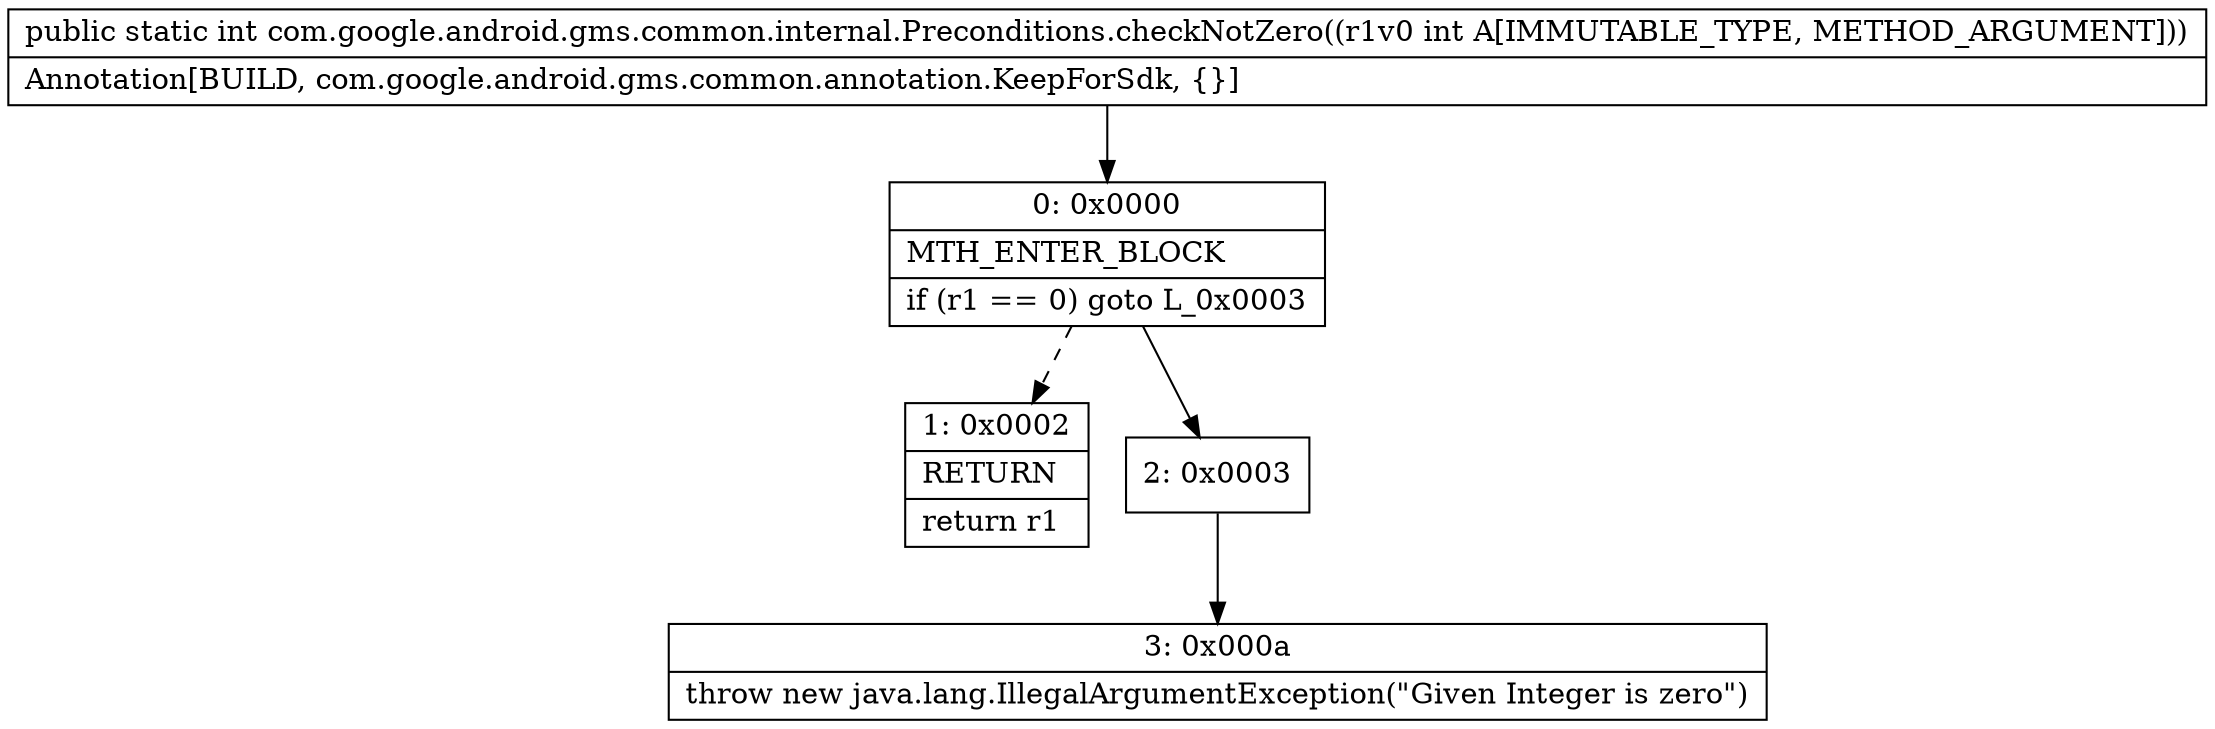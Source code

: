 digraph "CFG forcom.google.android.gms.common.internal.Preconditions.checkNotZero(I)I" {
Node_0 [shape=record,label="{0\:\ 0x0000|MTH_ENTER_BLOCK\l|if (r1 == 0) goto L_0x0003\l}"];
Node_1 [shape=record,label="{1\:\ 0x0002|RETURN\l|return r1\l}"];
Node_2 [shape=record,label="{2\:\ 0x0003}"];
Node_3 [shape=record,label="{3\:\ 0x000a|throw new java.lang.IllegalArgumentException(\"Given Integer is zero\")\l}"];
MethodNode[shape=record,label="{public static int com.google.android.gms.common.internal.Preconditions.checkNotZero((r1v0 int A[IMMUTABLE_TYPE, METHOD_ARGUMENT]))  | Annotation[BUILD, com.google.android.gms.common.annotation.KeepForSdk, \{\}]\l}"];
MethodNode -> Node_0;
Node_0 -> Node_1[style=dashed];
Node_0 -> Node_2;
Node_2 -> Node_3;
}

